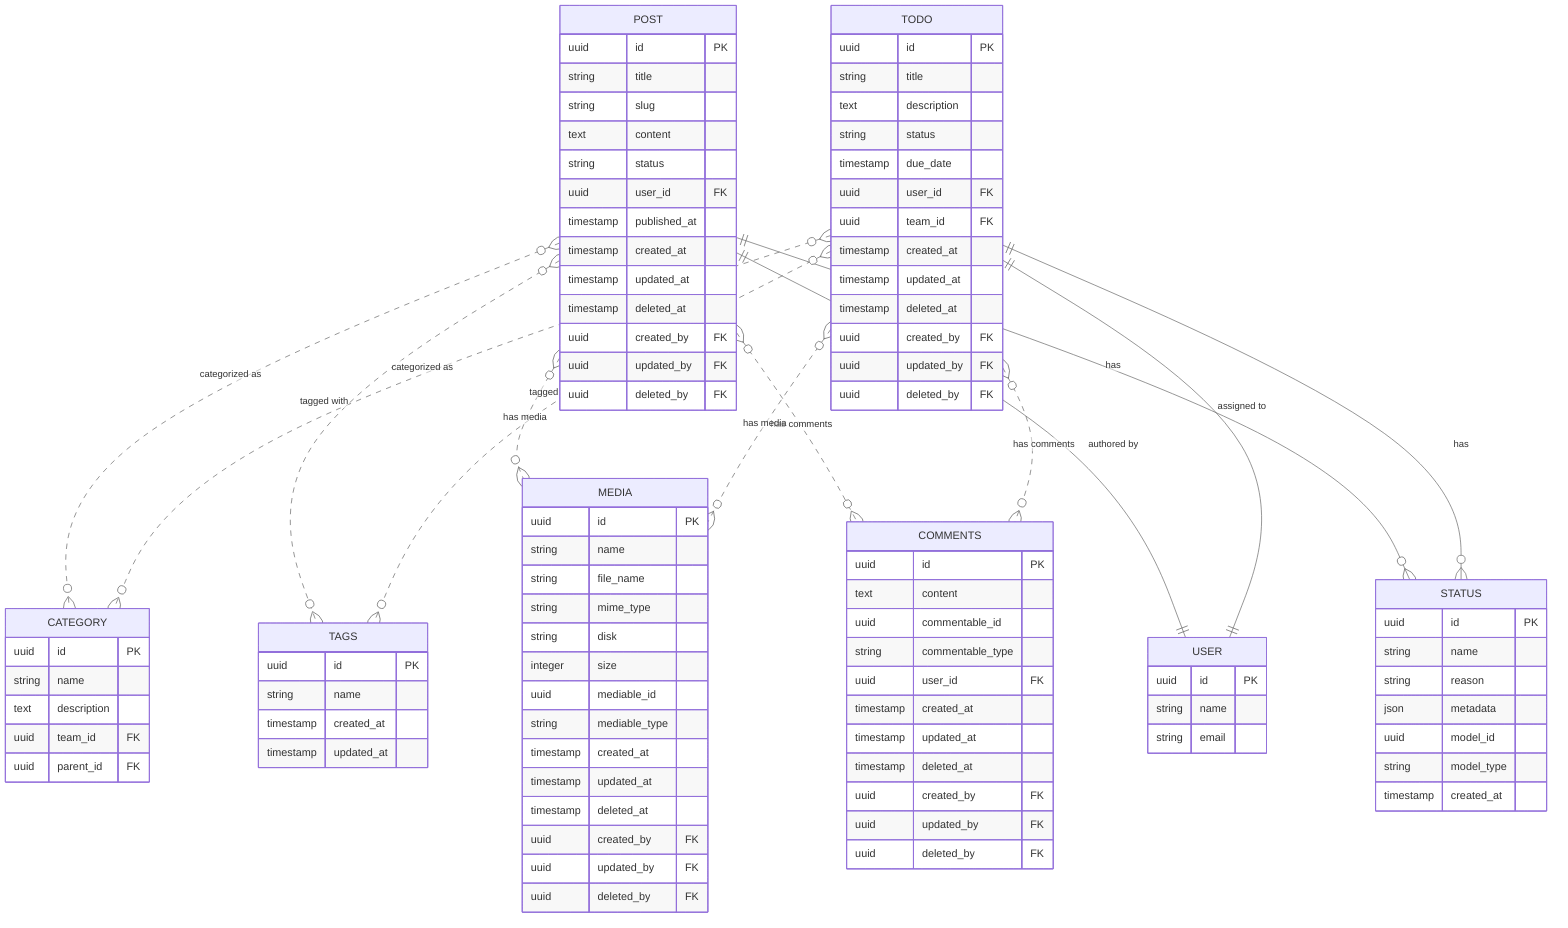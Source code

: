 %%{init: {'theme': 'default', 'themeVariables': { 'primaryColor': '#f5f5f5', 'primaryTextColor': '#333333', 'primaryBorderColor': '#cccccc', 'lineColor': '#666666', 'secondaryColor': '#f0f0f0', 'tertiaryColor': '#ffffff' }}}%%
erDiagram
    POST }o..o{ CATEGORY : "categorized as"
    POST }o..o{ TAGS : "tagged with"
    POST }o..o{ MEDIA : "has media"
    POST }o..o{ COMMENTS : "has comments"
    POST ||--|| USER : "authored by"
    POST ||--o{ STATUS : "has"
    
    POST {
        uuid id PK
        string title
        string slug
        text content
        string status
        uuid user_id FK
        timestamp published_at
        timestamp created_at
        timestamp updated_at
        timestamp deleted_at
        uuid created_by FK
        uuid updated_by FK
        uuid deleted_by FK
    }
    
    TODO }o..o{ CATEGORY : "categorized as"
    TODO }o..o{ TAGS : "tagged with"
    TODO }o..o{ MEDIA : "has media"
    TODO }o..o{ COMMENTS : "has comments"
    TODO ||--|| USER : "assigned to"
    TODO ||--o{ STATUS : "has"
    
    TODO {
        uuid id PK
        string title
        text description
        string status
        timestamp due_date
        uuid user_id FK
        uuid team_id FK
        timestamp created_at
        timestamp updated_at
        timestamp deleted_at
        uuid created_by FK
        uuid updated_by FK
        uuid deleted_by FK
    }
    
    COMMENTS {
        uuid id PK
        text content
        uuid commentable_id
        string commentable_type
        uuid user_id FK
        timestamp created_at
        timestamp updated_at
        timestamp deleted_at
        uuid created_by FK
        uuid updated_by FK
        uuid deleted_by FK
    }
    
    MEDIA {
        uuid id PK
        string name
        string file_name
        string mime_type
        string disk
        integer size
        uuid mediable_id
        string mediable_type
        timestamp created_at
        timestamp updated_at
        timestamp deleted_at
        uuid created_by FK
        uuid updated_by FK
        uuid deleted_by FK
    }
    
    TAGS {
        uuid id PK
        string name
        timestamp created_at
        timestamp updated_at
    }
    
    CATEGORY {
        uuid id PK
        string name
        text description
        uuid team_id FK
        uuid parent_id FK
    }
    
    USER {
        uuid id PK
        string name
        string email
    }
    
    STATUS {
        uuid id PK
        string name
        string reason
        json metadata
        uuid model_id
        string model_type
        timestamp created_at
    }
